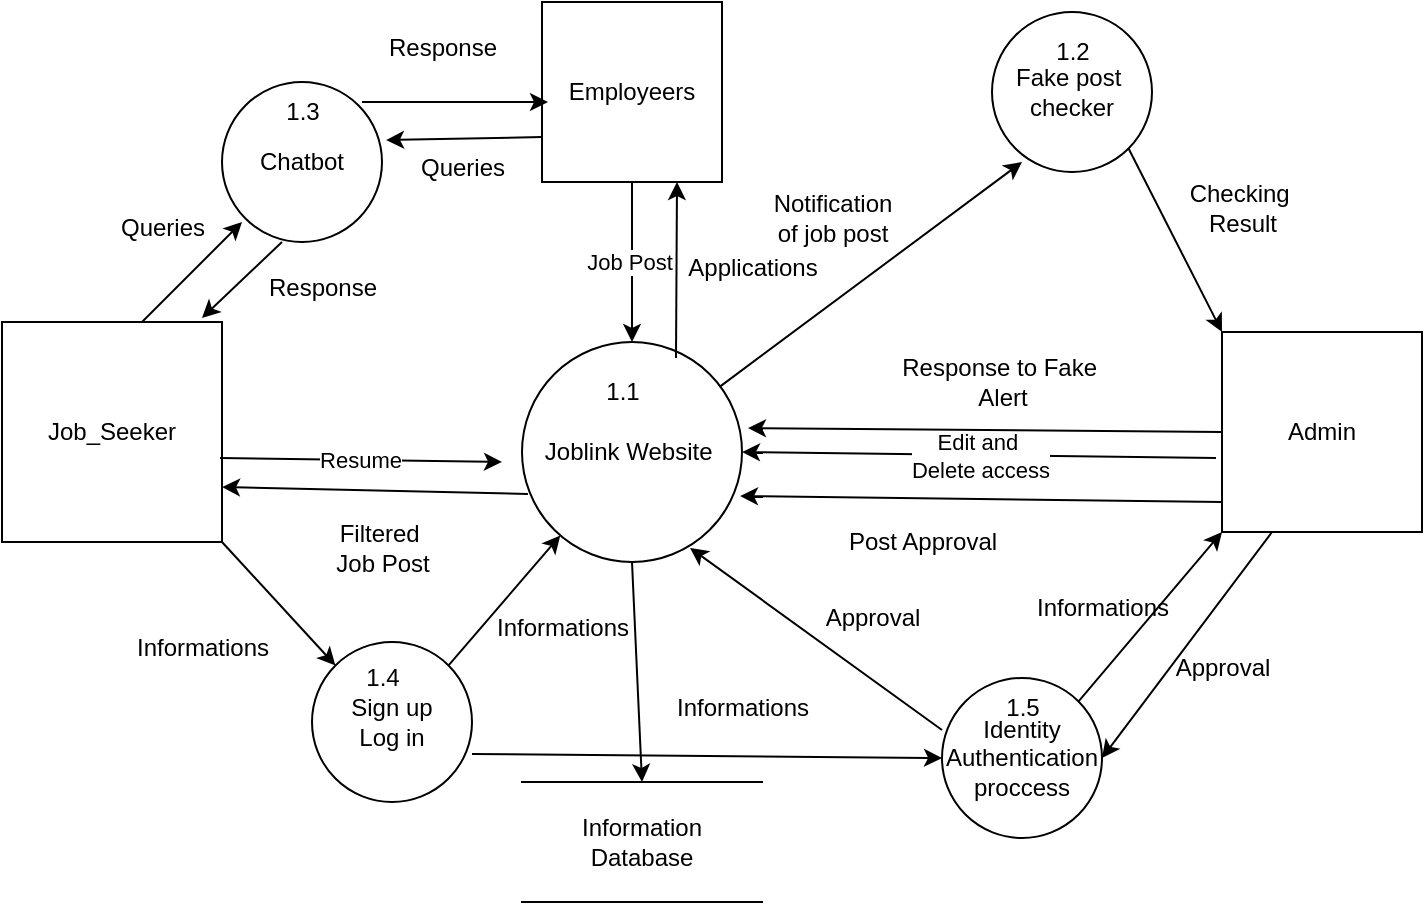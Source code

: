 <mxfile version="24.8.3">
  <diagram id="C5RBs43oDa-KdzZeNtuy" name="Page-1">
    <mxGraphModel dx="880" dy="460" grid="1" gridSize="10" guides="1" tooltips="1" connect="1" arrows="1" fold="1" page="1" pageScale="1" pageWidth="827" pageHeight="1169" math="0" shadow="0">
      <root>
        <mxCell id="WIyWlLk6GJQsqaUBKTNV-0" />
        <mxCell id="WIyWlLk6GJQsqaUBKTNV-1" parent="WIyWlLk6GJQsqaUBKTNV-0" />
        <mxCell id="54b1UpvcOUvbJdiVJiE3-0" value="Joblink Website&amp;nbsp;" style="ellipse;whiteSpace=wrap;html=1;aspect=fixed;" parent="WIyWlLk6GJQsqaUBKTNV-1" vertex="1">
          <mxGeometry x="350" y="220" width="110" height="110" as="geometry" />
        </mxCell>
        <mxCell id="54b1UpvcOUvbJdiVJiE3-1" value="Job_Seeker" style="whiteSpace=wrap;html=1;aspect=fixed;" parent="WIyWlLk6GJQsqaUBKTNV-1" vertex="1">
          <mxGeometry x="90" y="210" width="110" height="110" as="geometry" />
        </mxCell>
        <mxCell id="54b1UpvcOUvbJdiVJiE3-2" value="Admin" style="whiteSpace=wrap;html=1;aspect=fixed;" parent="WIyWlLk6GJQsqaUBKTNV-1" vertex="1">
          <mxGeometry x="700" y="215" width="100" height="100" as="geometry" />
        </mxCell>
        <mxCell id="54b1UpvcOUvbJdiVJiE3-3" value="Employeers" style="whiteSpace=wrap;html=1;aspect=fixed;" parent="WIyWlLk6GJQsqaUBKTNV-1" vertex="1">
          <mxGeometry x="360" y="50" width="90" height="90" as="geometry" />
        </mxCell>
        <mxCell id="54b1UpvcOUvbJdiVJiE3-4" value="" style="endArrow=classic;html=1;rounded=0;exitX=0.991;exitY=0.618;exitDx=0;exitDy=0;exitPerimeter=0;" parent="WIyWlLk6GJQsqaUBKTNV-1" source="54b1UpvcOUvbJdiVJiE3-1" edge="1">
          <mxGeometry width="50" height="50" relative="1" as="geometry">
            <mxPoint x="210" y="290" as="sourcePoint" />
            <mxPoint x="340" y="280" as="targetPoint" />
          </mxGeometry>
        </mxCell>
        <mxCell id="54b1UpvcOUvbJdiVJiE3-5" value="Resume" style="edgeLabel;html=1;align=center;verticalAlign=middle;resizable=0;points=[];" parent="54b1UpvcOUvbJdiVJiE3-4" vertex="1" connectable="0">
          <mxGeometry x="-0.007" relative="1" as="geometry">
            <mxPoint as="offset" />
          </mxGeometry>
        </mxCell>
        <mxCell id="54b1UpvcOUvbJdiVJiE3-6" value="" style="endArrow=classic;html=1;rounded=0;exitX=-0.03;exitY=0.63;exitDx=0;exitDy=0;exitPerimeter=0;entryX=1;entryY=0.5;entryDx=0;entryDy=0;" parent="WIyWlLk6GJQsqaUBKTNV-1" source="54b1UpvcOUvbJdiVJiE3-2" target="54b1UpvcOUvbJdiVJiE3-0" edge="1">
          <mxGeometry relative="1" as="geometry">
            <mxPoint x="360" y="250" as="sourcePoint" />
            <mxPoint x="460" y="250" as="targetPoint" />
          </mxGeometry>
        </mxCell>
        <mxCell id="54b1UpvcOUvbJdiVJiE3-7" value="Edit and&amp;nbsp;&lt;div&gt;Delete access&lt;/div&gt;" style="edgeLabel;resizable=0;html=1;;align=center;verticalAlign=middle;" parent="54b1UpvcOUvbJdiVJiE3-6" connectable="0" vertex="1">
          <mxGeometry relative="1" as="geometry" />
        </mxCell>
        <mxCell id="54b1UpvcOUvbJdiVJiE3-8" value="J" style="endArrow=classic;html=1;rounded=0;exitX=0.5;exitY=1;exitDx=0;exitDy=0;entryX=0.5;entryY=0;entryDx=0;entryDy=0;" parent="WIyWlLk6GJQsqaUBKTNV-1" source="54b1UpvcOUvbJdiVJiE3-3" target="54b1UpvcOUvbJdiVJiE3-0" edge="1">
          <mxGeometry relative="1" as="geometry">
            <mxPoint x="360" y="250" as="sourcePoint" />
            <mxPoint x="460" y="250" as="targetPoint" />
            <Array as="points" />
          </mxGeometry>
        </mxCell>
        <mxCell id="54b1UpvcOUvbJdiVJiE3-9" value="Job Post&amp;nbsp;" style="edgeLabel;resizable=0;html=1;;align=center;verticalAlign=middle;" parent="54b1UpvcOUvbJdiVJiE3-8" connectable="0" vertex="1">
          <mxGeometry relative="1" as="geometry" />
        </mxCell>
        <mxCell id="54b1UpvcOUvbJdiVJiE3-10" value="" style="endArrow=classic;html=1;rounded=0;entryX=1.027;entryY=0.391;entryDx=0;entryDy=0;entryPerimeter=0;exitX=0;exitY=0.5;exitDx=0;exitDy=0;" parent="WIyWlLk6GJQsqaUBKTNV-1" source="54b1UpvcOUvbJdiVJiE3-2" target="54b1UpvcOUvbJdiVJiE3-0" edge="1">
          <mxGeometry width="50" height="50" relative="1" as="geometry">
            <mxPoint x="610" y="260" as="sourcePoint" />
            <mxPoint x="440" y="220" as="targetPoint" />
          </mxGeometry>
        </mxCell>
        <mxCell id="54b1UpvcOUvbJdiVJiE3-11" value="Response to Fake&amp;nbsp;&lt;div&gt;Alert&lt;/div&gt;" style="text;html=1;align=center;verticalAlign=middle;resizable=0;points=[];autosize=1;strokeColor=none;fillColor=none;" parent="WIyWlLk6GJQsqaUBKTNV-1" vertex="1">
          <mxGeometry x="530" y="220" width="120" height="40" as="geometry" />
        </mxCell>
        <mxCell id="54b1UpvcOUvbJdiVJiE3-12" value="" style="endArrow=classic;html=1;rounded=0;entryX=0.75;entryY=1;entryDx=0;entryDy=0;exitX=0.7;exitY=0.073;exitDx=0;exitDy=0;exitPerimeter=0;" parent="WIyWlLk6GJQsqaUBKTNV-1" source="54b1UpvcOUvbJdiVJiE3-0" target="54b1UpvcOUvbJdiVJiE3-3" edge="1">
          <mxGeometry width="50" height="50" relative="1" as="geometry">
            <mxPoint x="390" y="270" as="sourcePoint" />
            <mxPoint x="440" y="220" as="targetPoint" />
          </mxGeometry>
        </mxCell>
        <mxCell id="54b1UpvcOUvbJdiVJiE3-13" value="Applications" style="text;html=1;align=center;verticalAlign=middle;resizable=0;points=[];autosize=1;strokeColor=none;fillColor=none;" parent="WIyWlLk6GJQsqaUBKTNV-1" vertex="1">
          <mxGeometry x="420" y="168" width="90" height="30" as="geometry" />
        </mxCell>
        <mxCell id="54b1UpvcOUvbJdiVJiE3-14" value="" style="endArrow=classic;html=1;rounded=0;entryX=1;entryY=0.75;entryDx=0;entryDy=0;exitX=0.027;exitY=0.691;exitDx=0;exitDy=0;exitPerimeter=0;" parent="WIyWlLk6GJQsqaUBKTNV-1" source="54b1UpvcOUvbJdiVJiE3-0" target="54b1UpvcOUvbJdiVJiE3-1" edge="1">
          <mxGeometry width="50" height="50" relative="1" as="geometry">
            <mxPoint x="390" y="270" as="sourcePoint" />
            <mxPoint x="440" y="220" as="targetPoint" />
          </mxGeometry>
        </mxCell>
        <mxCell id="54b1UpvcOUvbJdiVJiE3-15" value="Filtered&amp;nbsp;&lt;div&gt;Job Post&lt;/div&gt;" style="text;html=1;align=center;verticalAlign=middle;resizable=0;points=[];autosize=1;strokeColor=none;fillColor=none;" parent="WIyWlLk6GJQsqaUBKTNV-1" vertex="1">
          <mxGeometry x="245" y="303" width="70" height="40" as="geometry" />
        </mxCell>
        <mxCell id="54b1UpvcOUvbJdiVJiE3-16" value="" style="endArrow=classic;html=1;rounded=0;exitX=0;exitY=0.85;exitDx=0;exitDy=0;exitPerimeter=0;entryX=0.991;entryY=0.7;entryDx=0;entryDy=0;entryPerimeter=0;" parent="WIyWlLk6GJQsqaUBKTNV-1" source="54b1UpvcOUvbJdiVJiE3-2" target="54b1UpvcOUvbJdiVJiE3-0" edge="1">
          <mxGeometry width="50" height="50" relative="1" as="geometry">
            <mxPoint x="390" y="270" as="sourcePoint" />
            <mxPoint x="630" y="300" as="targetPoint" />
          </mxGeometry>
        </mxCell>
        <mxCell id="54b1UpvcOUvbJdiVJiE3-17" value="Post Approval" style="text;html=1;align=center;verticalAlign=middle;resizable=0;points=[];autosize=1;strokeColor=none;fillColor=none;" parent="WIyWlLk6GJQsqaUBKTNV-1" vertex="1">
          <mxGeometry x="500" y="305" width="100" height="30" as="geometry" />
        </mxCell>
        <mxCell id="54b1UpvcOUvbJdiVJiE3-18" value="Chatbot" style="ellipse;whiteSpace=wrap;html=1;aspect=fixed;" parent="WIyWlLk6GJQsqaUBKTNV-1" vertex="1">
          <mxGeometry x="200" y="90" width="80" height="80" as="geometry" />
        </mxCell>
        <mxCell id="54b1UpvcOUvbJdiVJiE3-19" value="" style="endArrow=classic;html=1;rounded=0;" parent="WIyWlLk6GJQsqaUBKTNV-1" edge="1">
          <mxGeometry width="50" height="50" relative="1" as="geometry">
            <mxPoint x="160" y="210" as="sourcePoint" />
            <mxPoint x="210" y="160" as="targetPoint" />
          </mxGeometry>
        </mxCell>
        <mxCell id="54b1UpvcOUvbJdiVJiE3-20" value="Response" style="text;html=1;align=center;verticalAlign=middle;resizable=0;points=[];autosize=1;strokeColor=none;fillColor=none;" parent="WIyWlLk6GJQsqaUBKTNV-1" vertex="1">
          <mxGeometry x="210" y="178" width="80" height="30" as="geometry" />
        </mxCell>
        <mxCell id="54b1UpvcOUvbJdiVJiE3-21" value="Queries" style="text;html=1;align=center;verticalAlign=middle;resizable=0;points=[];autosize=1;strokeColor=none;fillColor=none;" parent="WIyWlLk6GJQsqaUBKTNV-1" vertex="1">
          <mxGeometry x="135" y="148" width="70" height="30" as="geometry" />
        </mxCell>
        <mxCell id="54b1UpvcOUvbJdiVJiE3-22" value="" style="endArrow=classic;html=1;rounded=0;" parent="WIyWlLk6GJQsqaUBKTNV-1" edge="1">
          <mxGeometry width="50" height="50" relative="1" as="geometry">
            <mxPoint x="230" y="170" as="sourcePoint" />
            <mxPoint x="190" y="208" as="targetPoint" />
          </mxGeometry>
        </mxCell>
        <mxCell id="54b1UpvcOUvbJdiVJiE3-23" value="" style="endArrow=classic;html=1;rounded=0;" parent="WIyWlLk6GJQsqaUBKTNV-1" edge="1">
          <mxGeometry width="50" height="50" relative="1" as="geometry">
            <mxPoint x="270" y="100" as="sourcePoint" />
            <mxPoint x="363" y="100" as="targetPoint" />
          </mxGeometry>
        </mxCell>
        <mxCell id="54b1UpvcOUvbJdiVJiE3-24" value="Response" style="text;html=1;align=center;verticalAlign=middle;resizable=0;points=[];autosize=1;strokeColor=none;fillColor=none;" parent="WIyWlLk6GJQsqaUBKTNV-1" vertex="1">
          <mxGeometry x="270" y="58" width="80" height="30" as="geometry" />
        </mxCell>
        <mxCell id="54b1UpvcOUvbJdiVJiE3-25" value="" style="endArrow=classic;html=1;rounded=0;exitX=0;exitY=0.75;exitDx=0;exitDy=0;entryX=1.025;entryY=0.363;entryDx=0;entryDy=0;entryPerimeter=0;" parent="WIyWlLk6GJQsqaUBKTNV-1" source="54b1UpvcOUvbJdiVJiE3-3" target="54b1UpvcOUvbJdiVJiE3-18" edge="1">
          <mxGeometry width="50" height="50" relative="1" as="geometry">
            <mxPoint x="390" y="270" as="sourcePoint" />
            <mxPoint x="440" y="220" as="targetPoint" />
          </mxGeometry>
        </mxCell>
        <mxCell id="54b1UpvcOUvbJdiVJiE3-26" value="Queries" style="text;html=1;align=center;verticalAlign=middle;resizable=0;points=[];autosize=1;strokeColor=none;fillColor=none;" parent="WIyWlLk6GJQsqaUBKTNV-1" vertex="1">
          <mxGeometry x="285" y="118" width="70" height="30" as="geometry" />
        </mxCell>
        <mxCell id="q28cn4df8tAuvSOoB8m3-0" value="Sign up&lt;div&gt;Log in&lt;/div&gt;" style="ellipse;whiteSpace=wrap;html=1;aspect=fixed;" parent="WIyWlLk6GJQsqaUBKTNV-1" vertex="1">
          <mxGeometry x="245" y="370" width="80" height="80" as="geometry" />
        </mxCell>
        <mxCell id="q28cn4df8tAuvSOoB8m3-1" value="" style="endArrow=classic;html=1;rounded=0;exitX=1;exitY=1;exitDx=0;exitDy=0;entryX=0;entryY=0;entryDx=0;entryDy=0;" parent="WIyWlLk6GJQsqaUBKTNV-1" source="54b1UpvcOUvbJdiVJiE3-1" target="q28cn4df8tAuvSOoB8m3-0" edge="1">
          <mxGeometry width="50" height="50" relative="1" as="geometry">
            <mxPoint x="390" y="270" as="sourcePoint" />
            <mxPoint x="440" y="220" as="targetPoint" />
          </mxGeometry>
        </mxCell>
        <mxCell id="q28cn4df8tAuvSOoB8m3-2" value="" style="endArrow=classic;html=1;rounded=0;exitX=1;exitY=0;exitDx=0;exitDy=0;" parent="WIyWlLk6GJQsqaUBKTNV-1" source="q28cn4df8tAuvSOoB8m3-0" target="54b1UpvcOUvbJdiVJiE3-0" edge="1">
          <mxGeometry width="50" height="50" relative="1" as="geometry">
            <mxPoint x="390" y="270" as="sourcePoint" />
            <mxPoint x="440" y="220" as="targetPoint" />
          </mxGeometry>
        </mxCell>
        <mxCell id="q28cn4df8tAuvSOoB8m3-3" value="Informations" style="text;html=1;align=center;verticalAlign=middle;resizable=0;points=[];autosize=1;strokeColor=none;fillColor=none;" parent="WIyWlLk6GJQsqaUBKTNV-1" vertex="1">
          <mxGeometry x="145" y="358" width="90" height="30" as="geometry" />
        </mxCell>
        <mxCell id="q28cn4df8tAuvSOoB8m3-4" value="Informations" style="text;html=1;align=center;verticalAlign=middle;resizable=0;points=[];autosize=1;strokeColor=none;fillColor=none;" parent="WIyWlLk6GJQsqaUBKTNV-1" vertex="1">
          <mxGeometry x="325" y="348" width="90" height="30" as="geometry" />
        </mxCell>
        <mxCell id="q28cn4df8tAuvSOoB8m3-5" value="Fake post&amp;nbsp;&lt;div&gt;checker&lt;/div&gt;" style="ellipse;whiteSpace=wrap;html=1;aspect=fixed;" parent="WIyWlLk6GJQsqaUBKTNV-1" vertex="1">
          <mxGeometry x="585" y="55" width="80" height="80" as="geometry" />
        </mxCell>
        <mxCell id="q28cn4df8tAuvSOoB8m3-7" value="" style="endArrow=classic;html=1;rounded=0;" parent="WIyWlLk6GJQsqaUBKTNV-1" source="54b1UpvcOUvbJdiVJiE3-0" edge="1">
          <mxGeometry width="50" height="50" relative="1" as="geometry">
            <mxPoint x="550" y="180" as="sourcePoint" />
            <mxPoint x="600" y="130" as="targetPoint" />
          </mxGeometry>
        </mxCell>
        <mxCell id="q28cn4df8tAuvSOoB8m3-10" value="" style="endArrow=classic;html=1;rounded=0;exitX=1;exitY=1;exitDx=0;exitDy=0;entryX=0;entryY=0;entryDx=0;entryDy=0;" parent="WIyWlLk6GJQsqaUBKTNV-1" source="q28cn4df8tAuvSOoB8m3-5" target="54b1UpvcOUvbJdiVJiE3-2" edge="1">
          <mxGeometry width="50" height="50" relative="1" as="geometry">
            <mxPoint x="690" y="170" as="sourcePoint" />
            <mxPoint x="740" y="120" as="targetPoint" />
          </mxGeometry>
        </mxCell>
        <mxCell id="q28cn4df8tAuvSOoB8m3-11" value="Checking&amp;nbsp;&lt;div&gt;Result&lt;/div&gt;" style="text;html=1;align=center;verticalAlign=middle;resizable=0;points=[];autosize=1;strokeColor=none;fillColor=none;" parent="WIyWlLk6GJQsqaUBKTNV-1" vertex="1">
          <mxGeometry x="670" y="133" width="80" height="40" as="geometry" />
        </mxCell>
        <mxCell id="q28cn4df8tAuvSOoB8m3-12" value="Notification&lt;div&gt;of job post&lt;/div&gt;" style="text;html=1;align=center;verticalAlign=middle;resizable=0;points=[];autosize=1;strokeColor=none;fillColor=none;" parent="WIyWlLk6GJQsqaUBKTNV-1" vertex="1">
          <mxGeometry x="465" y="138" width="80" height="40" as="geometry" />
        </mxCell>
        <mxCell id="q28cn4df8tAuvSOoB8m3-13" value="1.1" style="text;html=1;align=center;verticalAlign=middle;resizable=0;points=[];autosize=1;strokeColor=none;fillColor=none;" parent="WIyWlLk6GJQsqaUBKTNV-1" vertex="1">
          <mxGeometry x="380" y="230" width="40" height="30" as="geometry" />
        </mxCell>
        <mxCell id="q28cn4df8tAuvSOoB8m3-14" value="1.2" style="text;html=1;align=center;verticalAlign=middle;resizable=0;points=[];autosize=1;strokeColor=none;fillColor=none;" parent="WIyWlLk6GJQsqaUBKTNV-1" vertex="1">
          <mxGeometry x="605" y="60" width="40" height="30" as="geometry" />
        </mxCell>
        <mxCell id="q28cn4df8tAuvSOoB8m3-15" value="Identity&lt;div&gt;Authentication&lt;/div&gt;&lt;div&gt;proccess&lt;/div&gt;" style="ellipse;whiteSpace=wrap;html=1;aspect=fixed;" parent="WIyWlLk6GJQsqaUBKTNV-1" vertex="1">
          <mxGeometry x="560" y="388" width="80" height="80" as="geometry" />
        </mxCell>
        <mxCell id="q28cn4df8tAuvSOoB8m3-16" value="" style="endArrow=classic;html=1;rounded=0;exitX=0.25;exitY=1;exitDx=0;exitDy=0;entryX=1;entryY=0.5;entryDx=0;entryDy=0;" parent="WIyWlLk6GJQsqaUBKTNV-1" source="54b1UpvcOUvbJdiVJiE3-2" target="q28cn4df8tAuvSOoB8m3-15" edge="1">
          <mxGeometry width="50" height="50" relative="1" as="geometry">
            <mxPoint x="670" y="450" as="sourcePoint" />
            <mxPoint x="720" y="400" as="targetPoint" />
          </mxGeometry>
        </mxCell>
        <mxCell id="q28cn4df8tAuvSOoB8m3-17" value="" style="endArrow=classic;html=1;rounded=0;entryX=0;entryY=0.5;entryDx=0;entryDy=0;exitX=1;exitY=0.7;exitDx=0;exitDy=0;exitPerimeter=0;" parent="WIyWlLk6GJQsqaUBKTNV-1" source="q28cn4df8tAuvSOoB8m3-0" target="q28cn4df8tAuvSOoB8m3-15" edge="1">
          <mxGeometry width="50" height="50" relative="1" as="geometry">
            <mxPoint x="410" y="460" as="sourcePoint" />
            <mxPoint x="460" y="410" as="targetPoint" />
          </mxGeometry>
        </mxCell>
        <mxCell id="q28cn4df8tAuvSOoB8m3-18" value="Informations" style="text;html=1;align=center;verticalAlign=middle;resizable=0;points=[];autosize=1;strokeColor=none;fillColor=none;" parent="WIyWlLk6GJQsqaUBKTNV-1" vertex="1">
          <mxGeometry x="415" y="388" width="90" height="30" as="geometry" />
        </mxCell>
        <mxCell id="q28cn4df8tAuvSOoB8m3-19" value="" style="endArrow=classic;html=1;rounded=0;entryX=0;entryY=1;entryDx=0;entryDy=0;exitX=1;exitY=0;exitDx=0;exitDy=0;" parent="WIyWlLk6GJQsqaUBKTNV-1" source="q28cn4df8tAuvSOoB8m3-15" target="54b1UpvcOUvbJdiVJiE3-2" edge="1">
          <mxGeometry width="50" height="50" relative="1" as="geometry">
            <mxPoint x="390" y="380" as="sourcePoint" />
            <mxPoint x="440" y="330" as="targetPoint" />
          </mxGeometry>
        </mxCell>
        <mxCell id="q28cn4df8tAuvSOoB8m3-20" value="Informations" style="text;html=1;align=center;verticalAlign=middle;resizable=0;points=[];autosize=1;strokeColor=none;fillColor=none;" parent="WIyWlLk6GJQsqaUBKTNV-1" vertex="1">
          <mxGeometry x="595" y="338" width="90" height="30" as="geometry" />
        </mxCell>
        <mxCell id="q28cn4df8tAuvSOoB8m3-21" value="Approval" style="text;html=1;align=center;verticalAlign=middle;resizable=0;points=[];autosize=1;strokeColor=none;fillColor=none;" parent="WIyWlLk6GJQsqaUBKTNV-1" vertex="1">
          <mxGeometry x="665" y="368" width="70" height="30" as="geometry" />
        </mxCell>
        <mxCell id="q28cn4df8tAuvSOoB8m3-22" value="" style="endArrow=classic;html=1;rounded=0;entryX=0.764;entryY=0.936;entryDx=0;entryDy=0;exitX=0;exitY=0.325;exitDx=0;exitDy=0;exitPerimeter=0;entryPerimeter=0;" parent="WIyWlLk6GJQsqaUBKTNV-1" source="q28cn4df8tAuvSOoB8m3-15" target="54b1UpvcOUvbJdiVJiE3-0" edge="1">
          <mxGeometry width="50" height="50" relative="1" as="geometry">
            <mxPoint x="480" y="500" as="sourcePoint" />
            <mxPoint x="530" y="450" as="targetPoint" />
          </mxGeometry>
        </mxCell>
        <mxCell id="q28cn4df8tAuvSOoB8m3-23" value="Approval" style="text;html=1;align=center;verticalAlign=middle;resizable=0;points=[];autosize=1;strokeColor=none;fillColor=none;" parent="WIyWlLk6GJQsqaUBKTNV-1" vertex="1">
          <mxGeometry x="490" y="343" width="70" height="30" as="geometry" />
        </mxCell>
        <mxCell id="YfJwNN0ao4FAIYdQB6dq-0" value="1.3" style="text;html=1;align=center;verticalAlign=middle;resizable=0;points=[];autosize=1;strokeColor=none;fillColor=none;" parent="WIyWlLk6GJQsqaUBKTNV-1" vertex="1">
          <mxGeometry x="220" y="90" width="40" height="30" as="geometry" />
        </mxCell>
        <mxCell id="YfJwNN0ao4FAIYdQB6dq-1" value="1.4" style="text;html=1;align=center;verticalAlign=middle;resizable=0;points=[];autosize=1;strokeColor=none;fillColor=none;" parent="WIyWlLk6GJQsqaUBKTNV-1" vertex="1">
          <mxGeometry x="260" y="373" width="40" height="30" as="geometry" />
        </mxCell>
        <mxCell id="YfJwNN0ao4FAIYdQB6dq-2" value="1.5" style="text;html=1;align=center;verticalAlign=middle;resizable=0;points=[];autosize=1;strokeColor=none;fillColor=none;" parent="WIyWlLk6GJQsqaUBKTNV-1" vertex="1">
          <mxGeometry x="580" y="388" width="40" height="30" as="geometry" />
        </mxCell>
        <mxCell id="A01biuemkmb8X2e-WssB-0" value="Information&lt;div&gt;Database&lt;/div&gt;" style="shape=partialRectangle;whiteSpace=wrap;html=1;left=0;right=0;fillColor=none;" vertex="1" parent="WIyWlLk6GJQsqaUBKTNV-1">
          <mxGeometry x="350" y="440" width="120" height="60" as="geometry" />
        </mxCell>
        <mxCell id="A01biuemkmb8X2e-WssB-1" value="" style="endArrow=classic;html=1;rounded=0;exitX=0.5;exitY=1;exitDx=0;exitDy=0;" edge="1" parent="WIyWlLk6GJQsqaUBKTNV-1" source="54b1UpvcOUvbJdiVJiE3-0">
          <mxGeometry width="50" height="50" relative="1" as="geometry">
            <mxPoint x="360" y="490" as="sourcePoint" />
            <mxPoint x="410" y="440" as="targetPoint" />
          </mxGeometry>
        </mxCell>
      </root>
    </mxGraphModel>
  </diagram>
</mxfile>
